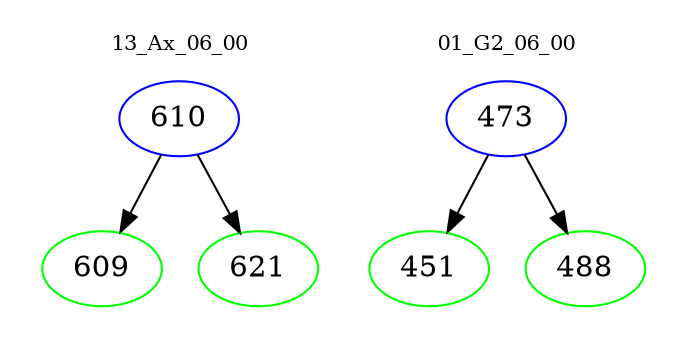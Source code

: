 digraph{
subgraph cluster_0 {
color = white
label = "13_Ax_06_00";
fontsize=10;
T0_610 [label="610", color="blue"]
T0_610 -> T0_609 [color="black"]
T0_609 [label="609", color="green"]
T0_610 -> T0_621 [color="black"]
T0_621 [label="621", color="green"]
}
subgraph cluster_1 {
color = white
label = "01_G2_06_00";
fontsize=10;
T1_473 [label="473", color="blue"]
T1_473 -> T1_451 [color="black"]
T1_451 [label="451", color="green"]
T1_473 -> T1_488 [color="black"]
T1_488 [label="488", color="green"]
}
}
